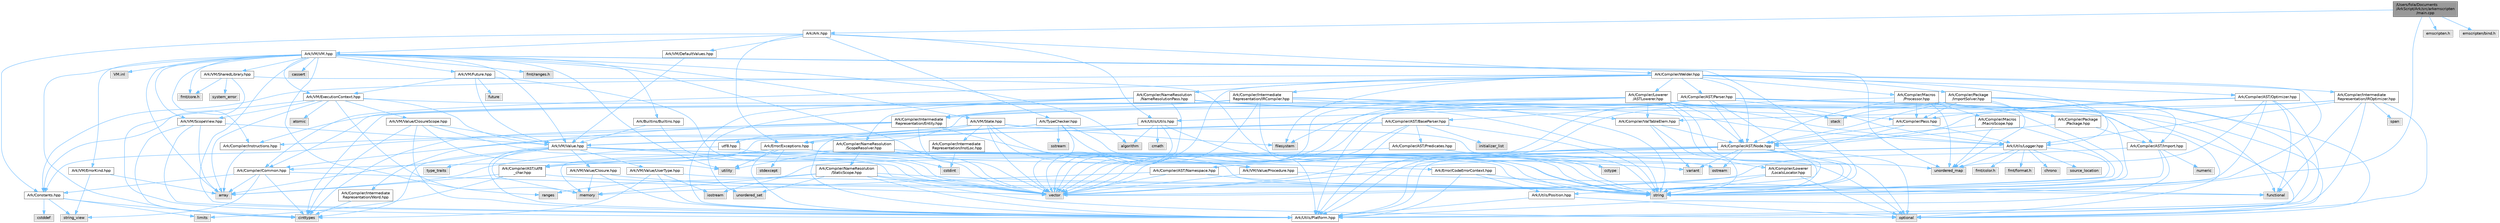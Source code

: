 digraph "/Users/fola/Documents/ArkScript/Ark/src/arkemscripten/main.cpp"
{
 // INTERACTIVE_SVG=YES
 // LATEX_PDF_SIZE
  bgcolor="transparent";
  edge [fontname=Helvetica,fontsize=10,labelfontname=Helvetica,labelfontsize=10];
  node [fontname=Helvetica,fontsize=10,shape=box,height=0.2,width=0.4];
  Node1 [id="Node000001",label="/Users/fola/Documents\l/ArkScript/Ark/src/arkemscripten\l/main.cpp",height=0.2,width=0.4,color="gray40", fillcolor="grey60", style="filled", fontcolor="black",tooltip=" "];
  Node1 -> Node2 [id="edge1_Node000001_Node000002",color="steelblue1",style="solid",tooltip=" "];
  Node2 [id="Node000002",label="Ark/Ark.hpp",height=0.2,width=0.4,color="grey40", fillcolor="white", style="filled",URL="$d3/d7e/Ark_8hpp.html",tooltip="Includes the needed files to start using ArkScript."];
  Node2 -> Node3 [id="edge2_Node000002_Node000003",color="steelblue1",style="solid",tooltip=" "];
  Node3 [id="Node000003",label="Ark/Error/Exceptions.hpp",height=0.2,width=0.4,color="grey40", fillcolor="white", style="filled",URL="$d2/de9/Exceptions_8hpp.html",tooltip="ArkScript homemade exceptions."];
  Node3 -> Node4 [id="edge3_Node000003_Node000004",color="steelblue1",style="solid",tooltip=" "];
  Node4 [id="Node000004",label="string",height=0.2,width=0.4,color="grey60", fillcolor="#E0E0E0", style="filled",tooltip=" "];
  Node3 -> Node5 [id="edge4_Node000003_Node000005",color="steelblue1",style="solid",tooltip=" "];
  Node5 [id="Node000005",label="utility",height=0.2,width=0.4,color="grey60", fillcolor="#E0E0E0", style="filled",tooltip=" "];
  Node3 -> Node6 [id="edge5_Node000003_Node000006",color="steelblue1",style="solid",tooltip=" "];
  Node6 [id="Node000006",label="stdexcept",height=0.2,width=0.4,color="grey60", fillcolor="#E0E0E0", style="filled",tooltip=" "];
  Node3 -> Node7 [id="edge6_Node000003_Node000007",color="steelblue1",style="solid",tooltip=" "];
  Node7 [id="Node000007",label="optional",height=0.2,width=0.4,color="grey60", fillcolor="#E0E0E0", style="filled",tooltip=" "];
  Node3 -> Node8 [id="edge7_Node000003_Node000008",color="steelblue1",style="solid",tooltip=" "];
  Node8 [id="Node000008",label="Ark/Compiler/AST/utf8\l_char.hpp",height=0.2,width=0.4,color="grey40", fillcolor="white", style="filled",URL="$db/d4e/utf8__char_8hpp.html",tooltip=" "];
  Node8 -> Node9 [id="edge8_Node000008_Node000009",color="steelblue1",style="solid",tooltip=" "];
  Node9 [id="Node000009",label="array",height=0.2,width=0.4,color="grey60", fillcolor="#E0E0E0", style="filled",tooltip=" "];
  Node8 -> Node4 [id="edge9_Node000008_Node000004",color="steelblue1",style="solid",tooltip=" "];
  Node8 -> Node10 [id="edge10_Node000008_Node000010",color="steelblue1",style="solid",tooltip=" "];
  Node10 [id="Node000010",label="limits",height=0.2,width=0.4,color="grey60", fillcolor="#E0E0E0", style="filled",tooltip=" "];
  Node3 -> Node11 [id="edge11_Node000003_Node000011",color="steelblue1",style="solid",tooltip=" "];
  Node11 [id="Node000011",label="Ark/Utils/Platform.hpp",height=0.2,width=0.4,color="grey40", fillcolor="white", style="filled",URL="$d5/d40/Platform_8hpp.html",tooltip="ArkScript configuration macros."];
  Node3 -> Node12 [id="edge12_Node000003_Node000012",color="steelblue1",style="solid",tooltip=" "];
  Node12 [id="Node000012",label="Ark/Error/CodeErrorContext.hpp",height=0.2,width=0.4,color="grey40", fillcolor="white", style="filled",URL="$dc/d73/CodeErrorContext_8hpp.html",tooltip="Defines a code error context."];
  Node12 -> Node4 [id="edge13_Node000012_Node000004",color="steelblue1",style="solid",tooltip=" "];
  Node12 -> Node11 [id="edge14_Node000012_Node000011",color="steelblue1",style="solid",tooltip=" "];
  Node12 -> Node13 [id="edge15_Node000012_Node000013",color="steelblue1",style="solid",tooltip=" "];
  Node13 [id="Node000013",label="Ark/Utils/Position.hpp",height=0.2,width=0.4,color="grey40", fillcolor="white", style="filled",URL="$dc/d58/Position_8hpp.html",tooltip="Defines position utilities (for text in a file) for the parser, formatter, diagnostics."];
  Node13 -> Node7 [id="edge16_Node000013_Node000007",color="steelblue1",style="solid",tooltip=" "];
  Node13 -> Node11 [id="edge17_Node000013_Node000011",color="steelblue1",style="solid",tooltip=" "];
  Node2 -> Node14 [id="edge18_Node000002_Node000014",color="steelblue1",style="solid",tooltip=" "];
  Node14 [id="Node000014",label="Ark/Constants.hpp",height=0.2,width=0.4,color="grey40", fillcolor="white", style="filled",URL="$d6/de9/Constants_8hpp.html",tooltip="Constants used by ArkScript."];
  Node14 -> Node15 [id="edge19_Node000014_Node000015",color="steelblue1",style="solid",tooltip=" "];
  Node15 [id="Node000015",label="string_view",height=0.2,width=0.4,color="grey60", fillcolor="#E0E0E0", style="filled",tooltip=" "];
  Node14 -> Node10 [id="edge20_Node000014_Node000010",color="steelblue1",style="solid",tooltip=" "];
  Node14 -> Node16 [id="edge21_Node000014_Node000016",color="steelblue1",style="solid",tooltip=" "];
  Node16 [id="Node000016",label="cinttypes",height=0.2,width=0.4,color="grey60", fillcolor="#E0E0E0", style="filled",tooltip=" "];
  Node14 -> Node17 [id="edge22_Node000014_Node000017",color="steelblue1",style="solid",tooltip=" "];
  Node17 [id="Node000017",label="cstddef",height=0.2,width=0.4,color="grey60", fillcolor="#E0E0E0", style="filled",tooltip=" "];
  Node2 -> Node18 [id="edge23_Node000002_Node000018",color="steelblue1",style="solid",tooltip=" "];
  Node18 [id="Node000018",label="Ark/Utils/Utils.hpp",height=0.2,width=0.4,color="grey40", fillcolor="white", style="filled",URL="$d3/d7a/Ark_2Utils_2Utils_8hpp.html",tooltip="Lots of utilities about string, filesystem and more."];
  Node18 -> Node11 [id="edge24_Node000018_Node000011",color="steelblue1",style="solid",tooltip=" "];
  Node18 -> Node19 [id="edge25_Node000018_Node000019",color="steelblue1",style="solid",tooltip=" "];
  Node19 [id="Node000019",label="algorithm",height=0.2,width=0.4,color="grey60", fillcolor="#E0E0E0", style="filled",tooltip=" "];
  Node18 -> Node4 [id="edge26_Node000018_Node000004",color="steelblue1",style="solid",tooltip=" "];
  Node18 -> Node20 [id="edge27_Node000018_Node000020",color="steelblue1",style="solid",tooltip=" "];
  Node20 [id="Node000020",label="vector",height=0.2,width=0.4,color="grey60", fillcolor="#E0E0E0", style="filled",tooltip=" "];
  Node18 -> Node21 [id="edge28_Node000018_Node000021",color="steelblue1",style="solid",tooltip=" "];
  Node21 [id="Node000021",label="cmath",height=0.2,width=0.4,color="grey60", fillcolor="#E0E0E0", style="filled",tooltip=" "];
  Node2 -> Node22 [id="edge29_Node000002_Node000022",color="steelblue1",style="solid",tooltip=" "];
  Node22 [id="Node000022",label="Ark/VM/VM.hpp",height=0.2,width=0.4,color="grey40", fillcolor="white", style="filled",URL="$d1/d91/VM_8hpp.html",tooltip="The ArkScript virtual machine."];
  Node22 -> Node9 [id="edge30_Node000022_Node000009",color="steelblue1",style="solid",tooltip=" "];
  Node22 -> Node20 [id="edge31_Node000022_Node000020",color="steelblue1",style="solid",tooltip=" "];
  Node22 -> Node4 [id="edge32_Node000022_Node000004",color="steelblue1",style="solid",tooltip=" "];
  Node22 -> Node23 [id="edge33_Node000022_Node000023",color="steelblue1",style="solid",tooltip=" "];
  Node23 [id="Node000023",label="ranges",height=0.2,width=0.4,color="grey60", fillcolor="#E0E0E0", style="filled",tooltip=" "];
  Node22 -> Node24 [id="edge34_Node000022_Node000024",color="steelblue1",style="solid",tooltip=" "];
  Node24 [id="Node000024",label="cassert",height=0.2,width=0.4,color="grey60", fillcolor="#E0E0E0", style="filled",tooltip=" "];
  Node22 -> Node5 [id="edge35_Node000022_Node000005",color="steelblue1",style="solid",tooltip=" "];
  Node22 -> Node16 [id="edge36_Node000022_Node000016",color="steelblue1",style="solid",tooltip=" "];
  Node22 -> Node25 [id="edge37_Node000022_Node000025",color="steelblue1",style="solid",tooltip=" "];
  Node25 [id="Node000025",label="unordered_map",height=0.2,width=0.4,color="grey60", fillcolor="#E0E0E0", style="filled",tooltip=" "];
  Node22 -> Node19 [id="edge38_Node000022_Node000019",color="steelblue1",style="solid",tooltip=" "];
  Node22 -> Node26 [id="edge39_Node000022_Node000026",color="steelblue1",style="solid",tooltip=" "];
  Node26 [id="Node000026",label="fmt/core.h",height=0.2,width=0.4,color="grey60", fillcolor="#E0E0E0", style="filled",tooltip=" "];
  Node22 -> Node27 [id="edge40_Node000022_Node000027",color="steelblue1",style="solid",tooltip=" "];
  Node27 [id="Node000027",label="fmt/ranges.h",height=0.2,width=0.4,color="grey60", fillcolor="#E0E0E0", style="filled",tooltip=" "];
  Node22 -> Node28 [id="edge41_Node000022_Node000028",color="steelblue1",style="solid",tooltip=" "];
  Node28 [id="Node000028",label="Ark/Compiler/Instructions.hpp",height=0.2,width=0.4,color="grey40", fillcolor="white", style="filled",URL="$d8/daa/Instructions_8hpp.html",tooltip="The different instructions used by the compiler and virtual machine."];
  Node28 -> Node9 [id="edge42_Node000028_Node000009",color="steelblue1",style="solid",tooltip=" "];
  Node22 -> Node29 [id="edge43_Node000022_Node000029",color="steelblue1",style="solid",tooltip=" "];
  Node29 [id="Node000029",label="Ark/VM/Value.hpp",height=0.2,width=0.4,color="grey40", fillcolor="white", style="filled",URL="$de/dfd/Value_8hpp.html",tooltip="Default value type handled by the virtual machine."];
  Node29 -> Node20 [id="edge44_Node000029_Node000020",color="steelblue1",style="solid",tooltip=" "];
  Node29 -> Node30 [id="edge45_Node000029_Node000030",color="steelblue1",style="solid",tooltip=" "];
  Node30 [id="Node000030",label="variant",height=0.2,width=0.4,color="grey60", fillcolor="#E0E0E0", style="filled",tooltip=" "];
  Node29 -> Node4 [id="edge46_Node000029_Node000004",color="steelblue1",style="solid",tooltip=" "];
  Node29 -> Node16 [id="edge47_Node000029_Node000016",color="steelblue1",style="solid",tooltip=" "];
  Node29 -> Node9 [id="edge48_Node000029_Node000009",color="steelblue1",style="solid",tooltip=" "];
  Node29 -> Node31 [id="edge49_Node000029_Node000031",color="steelblue1",style="solid",tooltip=" "];
  Node31 [id="Node000031",label="memory",height=0.2,width=0.4,color="grey60", fillcolor="#E0E0E0", style="filled",tooltip=" "];
  Node29 -> Node32 [id="edge50_Node000029_Node000032",color="steelblue1",style="solid",tooltip=" "];
  Node32 [id="Node000032",label="type_traits",height=0.2,width=0.4,color="grey60", fillcolor="#E0E0E0", style="filled",tooltip=" "];
  Node29 -> Node33 [id="edge51_Node000029_Node000033",color="steelblue1",style="solid",tooltip=" "];
  Node33 [id="Node000033",label="Ark/VM/Value/Closure.hpp",height=0.2,width=0.4,color="grey40", fillcolor="white", style="filled",URL="$dc/dd5/Closure_8hpp.html",tooltip="Subtype of the value type, handling closures."];
  Node33 -> Node31 [id="edge52_Node000033_Node000031",color="steelblue1",style="solid",tooltip=" "];
  Node33 -> Node4 [id="edge53_Node000033_Node000004",color="steelblue1",style="solid",tooltip=" "];
  Node33 -> Node11 [id="edge54_Node000033_Node000011",color="steelblue1",style="solid",tooltip=" "];
  Node29 -> Node34 [id="edge55_Node000029_Node000034",color="steelblue1",style="solid",tooltip=" "];
  Node34 [id="Node000034",label="Ark/VM/Value/UserType.hpp",height=0.2,width=0.4,color="grey40", fillcolor="white", style="filled",URL="$dc/d3d/UserType_8hpp.html",tooltip="Subtype of the value, capable of handling any C++ type."];
  Node34 -> Node35 [id="edge56_Node000034_Node000035",color="steelblue1",style="solid",tooltip=" "];
  Node35 [id="Node000035",label="iostream",height=0.2,width=0.4,color="grey60", fillcolor="#E0E0E0", style="filled",tooltip=" "];
  Node34 -> Node16 [id="edge57_Node000034_Node000016",color="steelblue1",style="solid",tooltip=" "];
  Node34 -> Node36 [id="edge58_Node000034_Node000036",color="steelblue1",style="solid",tooltip=" "];
  Node36 [id="Node000036",label="functional",height=0.2,width=0.4,color="grey60", fillcolor="#E0E0E0", style="filled",tooltip=" "];
  Node34 -> Node11 [id="edge59_Node000034_Node000011",color="steelblue1",style="solid",tooltip=" "];
  Node29 -> Node37 [id="edge60_Node000029_Node000037",color="steelblue1",style="solid",tooltip=" "];
  Node37 [id="Node000037",label="Ark/VM/Value/Procedure.hpp",height=0.2,width=0.4,color="grey40", fillcolor="white", style="filled",URL="$da/dcf/Procedure_8hpp.html",tooltip="Wrapper object for user-defined functions."];
  Node37 -> Node36 [id="edge61_Node000037_Node000036",color="steelblue1",style="solid",tooltip=" "];
  Node37 -> Node20 [id="edge62_Node000037_Node000020",color="steelblue1",style="solid",tooltip=" "];
  Node29 -> Node11 [id="edge63_Node000029_Node000011",color="steelblue1",style="solid",tooltip=" "];
  Node22 -> Node38 [id="edge64_Node000022_Node000038",color="steelblue1",style="solid",tooltip=" "];
  Node38 [id="Node000038",label="Ark/VM/State.hpp",height=0.2,width=0.4,color="grey40", fillcolor="white", style="filled",URL="$d0/db5/State_8hpp.html",tooltip="State used by the virtual machine: it loads the bytecode, can compile it if needed,..."];
  Node38 -> Node4 [id="edge65_Node000038_Node000004",color="steelblue1",style="solid",tooltip=" "];
  Node38 -> Node20 [id="edge66_Node000038_Node000020",color="steelblue1",style="solid",tooltip=" "];
  Node38 -> Node25 [id="edge67_Node000038_Node000025",color="steelblue1",style="solid",tooltip=" "];
  Node38 -> Node39 [id="edge68_Node000038_Node000039",color="steelblue1",style="solid",tooltip=" "];
  Node39 [id="Node000039",label="filesystem",height=0.2,width=0.4,color="grey60", fillcolor="#E0E0E0", style="filled",tooltip=" "];
  Node38 -> Node14 [id="edge69_Node000038_Node000014",color="steelblue1",style="solid",tooltip=" "];
  Node38 -> Node29 [id="edge70_Node000038_Node000029",color="steelblue1",style="solid",tooltip=" "];
  Node38 -> Node37 [id="edge71_Node000038_Node000037",color="steelblue1",style="solid",tooltip=" "];
  Node38 -> Node40 [id="edge72_Node000038_Node000040",color="steelblue1",style="solid",tooltip=" "];
  Node40 [id="Node000040",label="Ark/Compiler/Common.hpp",height=0.2,width=0.4,color="grey40", fillcolor="white", style="filled",URL="$d8/ddd/Common_8hpp.html",tooltip="Common code for the compiler."];
  Node40 -> Node9 [id="edge73_Node000040_Node000009",color="steelblue1",style="solid",tooltip=" "];
  Node40 -> Node15 [id="edge74_Node000040_Node000015",color="steelblue1",style="solid",tooltip=" "];
  Node40 -> Node20 [id="edge75_Node000040_Node000020",color="steelblue1",style="solid",tooltip=" "];
  Node40 -> Node16 [id="edge76_Node000040_Node000016",color="steelblue1",style="solid",tooltip=" "];
  Node40 -> Node14 [id="edge77_Node000040_Node000014",color="steelblue1",style="solid",tooltip=" "];
  Node38 -> Node3 [id="edge78_Node000038_Node000003",color="steelblue1",style="solid",tooltip=" "];
  Node38 -> Node41 [id="edge79_Node000038_Node000041",color="steelblue1",style="solid",tooltip=" "];
  Node41 [id="Node000041",label="Ark/Compiler/Intermediate\lRepresentation/InstLoc.hpp",height=0.2,width=0.4,color="grey40", fillcolor="white", style="filled",URL="$d5/d3a/InstLoc_8hpp.html",tooltip=" "];
  Node41 -> Node42 [id="edge80_Node000041_Node000042",color="steelblue1",style="solid",tooltip=" "];
  Node42 [id="Node000042",label="cstdint",height=0.2,width=0.4,color="grey60", fillcolor="#E0E0E0", style="filled",tooltip=" "];
  Node22 -> Node43 [id="edge81_Node000022_Node000043",color="steelblue1",style="solid",tooltip=" "];
  Node43 [id="Node000043",label="Ark/VM/ScopeView.hpp",height=0.2,width=0.4,color="grey40", fillcolor="white", style="filled",URL="$d8/d45/ScopeView_8hpp.html",tooltip=" "];
  Node43 -> Node9 [id="edge82_Node000043_Node000009",color="steelblue1",style="solid",tooltip=" "];
  Node43 -> Node16 [id="edge83_Node000043_Node000016",color="steelblue1",style="solid",tooltip=" "];
  Node43 -> Node11 [id="edge84_Node000043_Node000011",color="steelblue1",style="solid",tooltip=" "];
  Node43 -> Node29 [id="edge85_Node000043_Node000029",color="steelblue1",style="solid",tooltip=" "];
  Node22 -> Node44 [id="edge86_Node000022_Node000044",color="steelblue1",style="solid",tooltip=" "];
  Node44 [id="Node000044",label="Ark/VM/ErrorKind.hpp",height=0.2,width=0.4,color="grey40", fillcolor="white", style="filled",URL="$de/df9/ErrorKind_8hpp.html",tooltip=" "];
  Node44 -> Node9 [id="edge87_Node000044_Node000009",color="steelblue1",style="solid",tooltip=" "];
  Node44 -> Node15 [id="edge88_Node000044_Node000015",color="steelblue1",style="solid",tooltip=" "];
  Node22 -> Node45 [id="edge89_Node000022_Node000045",color="steelblue1",style="solid",tooltip=" "];
  Node45 [id="Node000045",label="Ark/VM/ExecutionContext.hpp",height=0.2,width=0.4,color="grey40", fillcolor="white", style="filled",URL="$db/df6/ExecutionContext_8hpp.html",tooltip="Keeping track of the internal data needed by the VM."];
  Node45 -> Node9 [id="edge90_Node000045_Node000009",color="steelblue1",style="solid",tooltip=" "];
  Node45 -> Node31 [id="edge91_Node000045_Node000031",color="steelblue1",style="solid",tooltip=" "];
  Node45 -> Node7 [id="edge92_Node000045_Node000007",color="steelblue1",style="solid",tooltip=" "];
  Node45 -> Node46 [id="edge93_Node000045_Node000046",color="steelblue1",style="solid",tooltip=" "];
  Node46 [id="Node000046",label="atomic",height=0.2,width=0.4,color="grey60", fillcolor="#E0E0E0", style="filled",tooltip=" "];
  Node45 -> Node14 [id="edge94_Node000045_Node000014",color="steelblue1",style="solid",tooltip=" "];
  Node45 -> Node29 [id="edge95_Node000045_Node000029",color="steelblue1",style="solid",tooltip=" "];
  Node45 -> Node43 [id="edge96_Node000045_Node000043",color="steelblue1",style="solid",tooltip=" "];
  Node45 -> Node47 [id="edge97_Node000045_Node000047",color="steelblue1",style="solid",tooltip=" "];
  Node47 [id="Node000047",label="Ark/VM/Value/ClosureScope.hpp",height=0.2,width=0.4,color="grey40", fillcolor="white", style="filled",URL="$d1/d71/ClosureScope_8hpp.html",tooltip="Subtype of the value type, handling closures."];
  Node47 -> Node20 [id="edge98_Node000047_Node000020",color="steelblue1",style="solid",tooltip=" "];
  Node47 -> Node5 [id="edge99_Node000047_Node000005",color="steelblue1",style="solid",tooltip=" "];
  Node47 -> Node16 [id="edge100_Node000047_Node000016",color="steelblue1",style="solid",tooltip=" "];
  Node47 -> Node11 [id="edge101_Node000047_Node000011",color="steelblue1",style="solid",tooltip=" "];
  Node47 -> Node29 [id="edge102_Node000047_Node000029",color="steelblue1",style="solid",tooltip=" "];
  Node22 -> Node48 [id="edge103_Node000022_Node000048",color="steelblue1",style="solid",tooltip=" "];
  Node48 [id="Node000048",label="Ark/Builtins/Builtins.hpp",height=0.2,width=0.4,color="grey40", fillcolor="white", style="filled",URL="$da/d84/Builtins_8hpp.html",tooltip="Host the declaration of all the ArkScript builtins."];
  Node48 -> Node20 [id="edge104_Node000048_Node000020",color="steelblue1",style="solid",tooltip=" "];
  Node48 -> Node29 [id="edge105_Node000048_Node000029",color="steelblue1",style="solid",tooltip=" "];
  Node22 -> Node11 [id="edge106_Node000022_Node000011",color="steelblue1",style="solid",tooltip=" "];
  Node22 -> Node49 [id="edge107_Node000022_Node000049",color="steelblue1",style="solid",tooltip=" "];
  Node49 [id="Node000049",label="Ark/VM/SharedLibrary.hpp",height=0.2,width=0.4,color="grey40", fillcolor="white", style="filled",URL="$d4/da5/SharedLibrary_8hpp.html",tooltip="Loads .dll/.so/.dynlib files."];
  Node49 -> Node11 [id="edge108_Node000049_Node000011",color="steelblue1",style="solid",tooltip=" "];
  Node49 -> Node4 [id="edge109_Node000049_Node000004",color="steelblue1",style="solid",tooltip=" "];
  Node49 -> Node50 [id="edge110_Node000049_Node000050",color="steelblue1",style="solid",tooltip=" "];
  Node50 [id="Node000050",label="system_error",height=0.2,width=0.4,color="grey60", fillcolor="#E0E0E0", style="filled",tooltip=" "];
  Node49 -> Node26 [id="edge111_Node000049_Node000026",color="steelblue1",style="solid",tooltip=" "];
  Node22 -> Node51 [id="edge112_Node000022_Node000051",color="steelblue1",style="solid",tooltip=" "];
  Node51 [id="Node000051",label="Ark/VM/Future.hpp",height=0.2,width=0.4,color="grey40", fillcolor="white", style="filled",URL="$d0/dda/Future_8hpp.html",tooltip="Internal object to resolve asynchronously a function call in ArkScript."];
  Node51 -> Node52 [id="edge113_Node000051_Node000052",color="steelblue1",style="solid",tooltip=" "];
  Node52 [id="Node000052",label="future",height=0.2,width=0.4,color="grey60", fillcolor="#E0E0E0", style="filled",tooltip=" "];
  Node51 -> Node20 [id="edge114_Node000051_Node000020",color="steelblue1",style="solid",tooltip=" "];
  Node51 -> Node29 [id="edge115_Node000051_Node000029",color="steelblue1",style="solid",tooltip=" "];
  Node51 -> Node45 [id="edge116_Node000051_Node000045",color="steelblue1",style="solid",tooltip=" "];
  Node22 -> Node53 [id="edge117_Node000022_Node000053",color="steelblue1",style="solid",tooltip=" "];
  Node53 [id="Node000053",label="VM.inl",height=0.2,width=0.4,color="grey60", fillcolor="#E0E0E0", style="filled",tooltip=" "];
  Node2 -> Node54 [id="edge118_Node000002_Node000054",color="steelblue1",style="solid",tooltip=" "];
  Node54 [id="Node000054",label="Ark/VM/DefaultValues.hpp",height=0.2,width=0.4,color="grey40", fillcolor="white", style="filled",URL="$d4/d3e/DefaultValues_8hpp.html",tooltip=" "];
  Node54 -> Node29 [id="edge119_Node000054_Node000029",color="steelblue1",style="solid",tooltip=" "];
  Node2 -> Node55 [id="edge120_Node000002_Node000055",color="steelblue1",style="solid",tooltip=" "];
  Node55 [id="Node000055",label="Ark/Compiler/Welder.hpp",height=0.2,width=0.4,color="grey40", fillcolor="white", style="filled",URL="$de/d8e/Welder_8hpp.html",tooltip="In charge of welding everything needed to compile code."];
  Node55 -> Node4 [id="edge121_Node000055_Node000004",color="steelblue1",style="solid",tooltip=" "];
  Node55 -> Node20 [id="edge122_Node000055_Node000020",color="steelblue1",style="solid",tooltip=" "];
  Node55 -> Node39 [id="edge123_Node000055_Node000039",color="steelblue1",style="solid",tooltip=" "];
  Node55 -> Node40 [id="edge124_Node000055_Node000040",color="steelblue1",style="solid",tooltip=" "];
  Node55 -> Node56 [id="edge125_Node000055_Node000056",color="steelblue1",style="solid",tooltip=" "];
  Node56 [id="Node000056",label="Ark/Compiler/AST/Node.hpp",height=0.2,width=0.4,color="grey40", fillcolor="white", style="filled",URL="$d7/dc6/Node_8hpp.html",tooltip="AST node used by the parser, optimizer and compiler."];
  Node56 -> Node30 [id="edge126_Node000056_Node000030",color="steelblue1",style="solid",tooltip=" "];
  Node56 -> Node57 [id="edge127_Node000056_Node000057",color="steelblue1",style="solid",tooltip=" "];
  Node57 [id="Node000057",label="ostream",height=0.2,width=0.4,color="grey60", fillcolor="#E0E0E0", style="filled",tooltip=" "];
  Node56 -> Node4 [id="edge128_Node000056_Node000004",color="steelblue1",style="solid",tooltip=" "];
  Node56 -> Node20 [id="edge129_Node000056_Node000020",color="steelblue1",style="solid",tooltip=" "];
  Node56 -> Node7 [id="edge130_Node000056_Node000007",color="steelblue1",style="solid",tooltip=" "];
  Node56 -> Node58 [id="edge131_Node000056_Node000058",color="steelblue1",style="solid",tooltip=" "];
  Node58 [id="Node000058",label="Ark/Compiler/AST/Namespace.hpp",height=0.2,width=0.4,color="grey40", fillcolor="white", style="filled",URL="$da/d33/Namespace_8hpp.html",tooltip=" "];
  Node58 -> Node4 [id="edge132_Node000058_Node000004",color="steelblue1",style="solid",tooltip=" "];
  Node58 -> Node20 [id="edge133_Node000058_Node000020",color="steelblue1",style="solid",tooltip=" "];
  Node58 -> Node31 [id="edge134_Node000058_Node000031",color="steelblue1",style="solid",tooltip=" "];
  Node56 -> Node40 [id="edge135_Node000056_Node000040",color="steelblue1",style="solid",tooltip=" "];
  Node56 -> Node11 [id="edge136_Node000056_Node000011",color="steelblue1",style="solid",tooltip=" "];
  Node56 -> Node13 [id="edge137_Node000056_Node000013",color="steelblue1",style="solid",tooltip=" "];
  Node55 -> Node59 [id="edge138_Node000055_Node000059",color="steelblue1",style="solid",tooltip=" "];
  Node59 [id="Node000059",label="Ark/Compiler/AST/Parser.hpp",height=0.2,width=0.4,color="grey40", fillcolor="white", style="filled",URL="$d7/ddd/Parser_8hpp.html",tooltip="Parse ArkScript code, but do not handle any import declarations."];
  Node59 -> Node60 [id="edge139_Node000059_Node000060",color="steelblue1",style="solid",tooltip=" "];
  Node60 [id="Node000060",label="Ark/Compiler/AST/BaseParser.hpp",height=0.2,width=0.4,color="grey40", fillcolor="white", style="filled",URL="$d3/d70/BaseParser_8hpp.html",tooltip=" "];
  Node60 -> Node4 [id="edge140_Node000060_Node000004",color="steelblue1",style="solid",tooltip=" "];
  Node60 -> Node20 [id="edge141_Node000060_Node000020",color="steelblue1",style="solid",tooltip=" "];
  Node60 -> Node61 [id="edge142_Node000060_Node000061",color="steelblue1",style="solid",tooltip=" "];
  Node61 [id="Node000061",label="initializer_list",height=0.2,width=0.4,color="grey60", fillcolor="#E0E0E0", style="filled",tooltip=" "];
  Node60 -> Node11 [id="edge143_Node000060_Node000011",color="steelblue1",style="solid",tooltip=" "];
  Node60 -> Node3 [id="edge144_Node000060_Node000003",color="steelblue1",style="solid",tooltip=" "];
  Node60 -> Node62 [id="edge145_Node000060_Node000062",color="steelblue1",style="solid",tooltip=" "];
  Node62 [id="Node000062",label="Ark/Compiler/AST/Predicates.hpp",height=0.2,width=0.4,color="grey40", fillcolor="white", style="filled",URL="$dc/d59/Predicates_8hpp.html",tooltip=" "];
  Node62 -> Node4 [id="edge146_Node000062_Node000004",color="steelblue1",style="solid",tooltip=" "];
  Node62 -> Node63 [id="edge147_Node000062_Node000063",color="steelblue1",style="solid",tooltip=" "];
  Node63 [id="Node000063",label="cctype",height=0.2,width=0.4,color="grey60", fillcolor="#E0E0E0", style="filled",tooltip=" "];
  Node62 -> Node8 [id="edge148_Node000062_Node000008",color="steelblue1",style="solid",tooltip=" "];
  Node60 -> Node8 [id="edge149_Node000060_Node000008",color="steelblue1",style="solid",tooltip=" "];
  Node59 -> Node56 [id="edge150_Node000059_Node000056",color="steelblue1",style="solid",tooltip=" "];
  Node59 -> Node64 [id="edge151_Node000059_Node000064",color="steelblue1",style="solid",tooltip=" "];
  Node64 [id="Node000064",label="Ark/Compiler/AST/Import.hpp",height=0.2,width=0.4,color="grey40", fillcolor="white", style="filled",URL="$d4/d32/Import_8hpp.html",tooltip=" "];
  Node64 -> Node20 [id="edge152_Node000064_Node000020",color="steelblue1",style="solid",tooltip=" "];
  Node64 -> Node4 [id="edge153_Node000064_Node000004",color="steelblue1",style="solid",tooltip=" "];
  Node64 -> Node65 [id="edge154_Node000064_Node000065",color="steelblue1",style="solid",tooltip=" "];
  Node65 [id="Node000065",label="numeric",height=0.2,width=0.4,color="grey60", fillcolor="#E0E0E0", style="filled",tooltip=" "];
  Node64 -> Node11 [id="edge155_Node000064_Node000011",color="steelblue1",style="solid",tooltip=" "];
  Node59 -> Node66 [id="edge156_Node000059_Node000066",color="steelblue1",style="solid",tooltip=" "];
  Node66 [id="Node000066",label="Ark/Utils/Logger.hpp",height=0.2,width=0.4,color="grey40", fillcolor="white", style="filled",URL="$d9/d11/Logger_8hpp.html",tooltip="Internal logger."];
  Node66 -> Node35 [id="edge157_Node000066_Node000035",color="steelblue1",style="solid",tooltip=" "];
  Node66 -> Node67 [id="edge158_Node000066_Node000067",color="steelblue1",style="solid",tooltip=" "];
  Node67 [id="Node000067",label="fmt/format.h",height=0.2,width=0.4,color="grey60", fillcolor="#E0E0E0", style="filled",tooltip=" "];
  Node66 -> Node4 [id="edge159_Node000066_Node000004",color="steelblue1",style="solid",tooltip=" "];
  Node66 -> Node68 [id="edge160_Node000066_Node000068",color="steelblue1",style="solid",tooltip=" "];
  Node68 [id="Node000068",label="chrono",height=0.2,width=0.4,color="grey60", fillcolor="#E0E0E0", style="filled",tooltip=" "];
  Node66 -> Node69 [id="edge161_Node000066_Node000069",color="steelblue1",style="solid",tooltip=" "];
  Node69 [id="Node000069",label="source_location",height=0.2,width=0.4,color="grey60", fillcolor="#E0E0E0", style="filled",tooltip=" "];
  Node66 -> Node20 [id="edge162_Node000066_Node000020",color="steelblue1",style="solid",tooltip=" "];
  Node66 -> Node25 [id="edge163_Node000066_Node000025",color="steelblue1",style="solid",tooltip=" "];
  Node66 -> Node70 [id="edge164_Node000066_Node000070",color="steelblue1",style="solid",tooltip=" "];
  Node70 [id="Node000070",label="fmt/color.h",height=0.2,width=0.4,color="grey60", fillcolor="#E0E0E0", style="filled",tooltip=" "];
  Node59 -> Node18 [id="edge165_Node000059_Node000018",color="steelblue1",style="solid",tooltip=" "];
  Node59 -> Node11 [id="edge166_Node000059_Node000011",color="steelblue1",style="solid",tooltip=" "];
  Node59 -> Node4 [id="edge167_Node000059_Node000004",color="steelblue1",style="solid",tooltip=" "];
  Node59 -> Node20 [id="edge168_Node000059_Node000020",color="steelblue1",style="solid",tooltip=" "];
  Node59 -> Node7 [id="edge169_Node000059_Node000007",color="steelblue1",style="solid",tooltip=" "];
  Node59 -> Node36 [id="edge170_Node000059_Node000036",color="steelblue1",style="solid",tooltip=" "];
  Node59 -> Node71 [id="edge171_Node000059_Node000071",color="steelblue1",style="solid",tooltip=" "];
  Node71 [id="Node000071",label="utf8.hpp",height=0.2,width=0.4,color="grey40", fillcolor="white", style="filled",URL="$d1/d85/utf8_8hpp.html",tooltip=" "];
  Node71 -> Node9 [id="edge172_Node000071_Node000009",color="steelblue1",style="solid",tooltip=" "];
  Node71 -> Node42 [id="edge173_Node000071_Node000042",color="steelblue1",style="solid",tooltip=" "];
  Node55 -> Node72 [id="edge174_Node000055_Node000072",color="steelblue1",style="solid",tooltip=" "];
  Node72 [id="Node000072",label="Ark/Compiler/Lowerer\l/ASTLowerer.hpp",height=0.2,width=0.4,color="grey40", fillcolor="white", style="filled",URL="$db/d08/ASTLowerer_8hpp.html",tooltip=" "];
  Node72 -> Node73 [id="edge175_Node000072_Node000073",color="steelblue1",style="solid",tooltip=" "];
  Node73 [id="Node000073",label="stack",height=0.2,width=0.4,color="grey60", fillcolor="#E0E0E0", style="filled",tooltip=" "];
  Node72 -> Node20 [id="edge176_Node000072_Node000020",color="steelblue1",style="solid",tooltip=" "];
  Node72 -> Node4 [id="edge177_Node000072_Node000004",color="steelblue1",style="solid",tooltip=" "];
  Node72 -> Node16 [id="edge178_Node000072_Node000016",color="steelblue1",style="solid",tooltip=" "];
  Node72 -> Node7 [id="edge179_Node000072_Node000007",color="steelblue1",style="solid",tooltip=" "];
  Node72 -> Node11 [id="edge180_Node000072_Node000011",color="steelblue1",style="solid",tooltip=" "];
  Node72 -> Node66 [id="edge181_Node000072_Node000066",color="steelblue1",style="solid",tooltip=" "];
  Node72 -> Node28 [id="edge182_Node000072_Node000028",color="steelblue1",style="solid",tooltip=" "];
  Node72 -> Node74 [id="edge183_Node000072_Node000074",color="steelblue1",style="solid",tooltip=" "];
  Node74 [id="Node000074",label="Ark/Compiler/Intermediate\lRepresentation/Entity.hpp",height=0.2,width=0.4,color="grey40", fillcolor="white", style="filled",URL="$de/da6/Entity_8hpp.html",tooltip="An entity in the IR is a bundle of information."];
  Node74 -> Node16 [id="edge184_Node000074_Node000016",color="steelblue1",style="solid",tooltip=" "];
  Node74 -> Node20 [id="edge185_Node000074_Node000020",color="steelblue1",style="solid",tooltip=" "];
  Node74 -> Node4 [id="edge186_Node000074_Node000004",color="steelblue1",style="solid",tooltip=" "];
  Node74 -> Node75 [id="edge187_Node000074_Node000075",color="steelblue1",style="solid",tooltip=" "];
  Node75 [id="Node000075",label="Ark/Compiler/Intermediate\lRepresentation/Word.hpp",height=0.2,width=0.4,color="grey40", fillcolor="white", style="filled",URL="$db/d53/Word_8hpp.html",tooltip="Describe an instruction and its immediate argument."];
  Node75 -> Node16 [id="edge188_Node000075_Node000016",color="steelblue1",style="solid",tooltip=" "];
  Node74 -> Node28 [id="edge189_Node000074_Node000028",color="steelblue1",style="solid",tooltip=" "];
  Node72 -> Node56 [id="edge190_Node000072_Node000056",color="steelblue1",style="solid",tooltip=" "];
  Node72 -> Node76 [id="edge191_Node000072_Node000076",color="steelblue1",style="solid",tooltip=" "];
  Node76 [id="Node000076",label="Ark/Compiler/ValTableElem.hpp",height=0.2,width=0.4,color="grey40", fillcolor="white", style="filled",URL="$dd/de7/ValTableElem_8hpp.html",tooltip="The basic value type handled by the compiler."];
  Node76 -> Node30 [id="edge192_Node000076_Node000030",color="steelblue1",style="solid",tooltip=" "];
  Node76 -> Node4 [id="edge193_Node000076_Node000004",color="steelblue1",style="solid",tooltip=" "];
  Node76 -> Node56 [id="edge194_Node000076_Node000056",color="steelblue1",style="solid",tooltip=" "];
  Node72 -> Node77 [id="edge195_Node000072_Node000077",color="steelblue1",style="solid",tooltip=" "];
  Node77 [id="Node000077",label="Ark/Compiler/Lowerer\l/LocalsLocator.hpp",height=0.2,width=0.4,color="grey40", fillcolor="white", style="filled",URL="$df/dd6/LocalsLocator_8hpp.html",tooltip="Track locals at compile."];
  Node77 -> Node20 [id="edge196_Node000077_Node000020",color="steelblue1",style="solid",tooltip=" "];
  Node77 -> Node4 [id="edge197_Node000077_Node000004",color="steelblue1",style="solid",tooltip=" "];
  Node77 -> Node7 [id="edge198_Node000077_Node000007",color="steelblue1",style="solid",tooltip=" "];
  Node55 -> Node78 [id="edge199_Node000055_Node000078",color="steelblue1",style="solid",tooltip=" "];
  Node78 [id="Node000078",label="Ark/Compiler/Intermediate\lRepresentation/IROptimizer.hpp",height=0.2,width=0.4,color="grey40", fillcolor="white", style="filled",URL="$d0/de2/IROptimizer_8hpp.html",tooltip="Optimize IR based on IR entity grouped by 2 (or more)"];
  Node78 -> Node11 [id="edge200_Node000078_Node000011",color="steelblue1",style="solid",tooltip=" "];
  Node78 -> Node66 [id="edge201_Node000078_Node000066",color="steelblue1",style="solid",tooltip=" "];
  Node78 -> Node76 [id="edge202_Node000078_Node000076",color="steelblue1",style="solid",tooltip=" "];
  Node78 -> Node74 [id="edge203_Node000078_Node000074",color="steelblue1",style="solid",tooltip=" "];
  Node78 -> Node79 [id="edge204_Node000078_Node000079",color="steelblue1",style="solid",tooltip=" "];
  Node79 [id="Node000079",label="span",height=0.2,width=0.4,color="grey60", fillcolor="#E0E0E0", style="filled",tooltip=" "];
  Node78 -> Node7 [id="edge205_Node000078_Node000007",color="steelblue1",style="solid",tooltip=" "];
  Node78 -> Node36 [id="edge206_Node000078_Node000036",color="steelblue1",style="solid",tooltip=" "];
  Node55 -> Node80 [id="edge207_Node000055_Node000080",color="steelblue1",style="solid",tooltip=" "];
  Node80 [id="Node000080",label="Ark/Compiler/Intermediate\lRepresentation/IRCompiler.hpp",height=0.2,width=0.4,color="grey40", fillcolor="white", style="filled",URL="$df/d86/IRCompiler_8hpp.html",tooltip="Compile the intermediate representation to bytecode."];
  Node80 -> Node20 [id="edge208_Node000080_Node000020",color="steelblue1",style="solid",tooltip=" "];
  Node80 -> Node4 [id="edge209_Node000080_Node000004",color="steelblue1",style="solid",tooltip=" "];
  Node80 -> Node11 [id="edge210_Node000080_Node000011",color="steelblue1",style="solid",tooltip=" "];
  Node80 -> Node66 [id="edge211_Node000080_Node000066",color="steelblue1",style="solid",tooltip=" "];
  Node80 -> Node40 [id="edge212_Node000080_Node000040",color="steelblue1",style="solid",tooltip=" "];
  Node80 -> Node76 [id="edge213_Node000080_Node000076",color="steelblue1",style="solid",tooltip=" "];
  Node80 -> Node74 [id="edge214_Node000080_Node000074",color="steelblue1",style="solid",tooltip=" "];
  Node55 -> Node14 [id="edge215_Node000055_Node000014",color="steelblue1",style="solid",tooltip=" "];
  Node55 -> Node66 [id="edge216_Node000055_Node000066",color="steelblue1",style="solid",tooltip=" "];
  Node55 -> Node81 [id="edge217_Node000055_Node000081",color="steelblue1",style="solid",tooltip=" "];
  Node81 [id="Node000081",label="Ark/Compiler/Package\l/ImportSolver.hpp",height=0.2,width=0.4,color="grey40", fillcolor="white", style="filled",URL="$d1/db0/ImportSolver_8hpp.html",tooltip="Handle imports, resolve them with modules and everything."];
  Node81 -> Node73 [id="edge218_Node000081_Node000073",color="steelblue1",style="solid",tooltip=" "];
  Node81 -> Node20 [id="edge219_Node000081_Node000020",color="steelblue1",style="solid",tooltip=" "];
  Node81 -> Node4 [id="edge220_Node000081_Node000004",color="steelblue1",style="solid",tooltip=" "];
  Node81 -> Node39 [id="edge221_Node000081_Node000039",color="steelblue1",style="solid",tooltip=" "];
  Node81 -> Node25 [id="edge222_Node000081_Node000025",color="steelblue1",style="solid",tooltip=" "];
  Node81 -> Node11 [id="edge223_Node000081_Node000011",color="steelblue1",style="solid",tooltip=" "];
  Node81 -> Node82 [id="edge224_Node000081_Node000082",color="steelblue1",style="solid",tooltip=" "];
  Node82 [id="Node000082",label="Ark/Compiler/Pass.hpp",height=0.2,width=0.4,color="grey40", fillcolor="white", style="filled",URL="$df/d5f/Pass_8hpp.html",tooltip="Interface for a compiler pass (take in an AST, output an AST)"];
  Node82 -> Node11 [id="edge225_Node000082_Node000011",color="steelblue1",style="solid",tooltip=" "];
  Node82 -> Node56 [id="edge226_Node000082_Node000056",color="steelblue1",style="solid",tooltip=" "];
  Node82 -> Node66 [id="edge227_Node000082_Node000066",color="steelblue1",style="solid",tooltip=" "];
  Node81 -> Node56 [id="edge228_Node000081_Node000056",color="steelblue1",style="solid",tooltip=" "];
  Node81 -> Node64 [id="edge229_Node000081_Node000064",color="steelblue1",style="solid",tooltip=" "];
  Node81 -> Node83 [id="edge230_Node000081_Node000083",color="steelblue1",style="solid",tooltip=" "];
  Node83 [id="Node000083",label="Ark/Compiler/Package\l/Package.hpp",height=0.2,width=0.4,color="grey40", fillcolor="white", style="filled",URL="$d8/d80/Package_8hpp.html",tooltip=" "];
  Node83 -> Node56 [id="edge231_Node000083_Node000056",color="steelblue1",style="solid",tooltip=" "];
  Node83 -> Node64 [id="edge232_Node000083_Node000064",color="steelblue1",style="solid",tooltip=" "];
  Node55 -> Node84 [id="edge233_Node000055_Node000084",color="steelblue1",style="solid",tooltip=" "];
  Node84 [id="Node000084",label="Ark/Compiler/Macros\l/Processor.hpp",height=0.2,width=0.4,color="grey40", fillcolor="white", style="filled",URL="$de/db1/Processor_8hpp.html",tooltip="Handles the macros and their expansion in ArkScript source code."];
  Node84 -> Node11 [id="edge234_Node000084_Node000011",color="steelblue1",style="solid",tooltip=" "];
  Node84 -> Node56 [id="edge235_Node000084_Node000056",color="steelblue1",style="solid",tooltip=" "];
  Node84 -> Node85 [id="edge236_Node000084_Node000085",color="steelblue1",style="solid",tooltip=" "];
  Node85 [id="Node000085",label="Ark/Compiler/Macros\l/MacroScope.hpp",height=0.2,width=0.4,color="grey40", fillcolor="white", style="filled",URL="$d7/dfb/MacroScope_8hpp.html",tooltip="Defines tools to handle macro definitions."];
  Node85 -> Node56 [id="edge237_Node000085_Node000056",color="steelblue1",style="solid",tooltip=" "];
  Node85 -> Node25 [id="edge238_Node000085_Node000025",color="steelblue1",style="solid",tooltip=" "];
  Node85 -> Node4 [id="edge239_Node000085_Node000004",color="steelblue1",style="solid",tooltip=" "];
  Node84 -> Node82 [id="edge240_Node000084_Node000082",color="steelblue1",style="solid",tooltip=" "];
  Node84 -> Node25 [id="edge241_Node000084_Node000025",color="steelblue1",style="solid",tooltip=" "];
  Node84 -> Node7 [id="edge242_Node000084_Node000007",color="steelblue1",style="solid",tooltip=" "];
  Node84 -> Node4 [id="edge243_Node000084_Node000004",color="steelblue1",style="solid",tooltip=" "];
  Node55 -> Node86 [id="edge244_Node000055_Node000086",color="steelblue1",style="solid",tooltip=" "];
  Node86 [id="Node000086",label="Ark/Compiler/AST/Optimizer.hpp",height=0.2,width=0.4,color="grey40", fillcolor="white", style="filled",URL="$db/d93/Optimizer_8hpp.html",tooltip="Optimizes a given ArkScript AST."];
  Node86 -> Node36 [id="edge245_Node000086_Node000036",color="steelblue1",style="solid",tooltip=" "];
  Node86 -> Node25 [id="edge246_Node000086_Node000025",color="steelblue1",style="solid",tooltip=" "];
  Node86 -> Node4 [id="edge247_Node000086_Node000004",color="steelblue1",style="solid",tooltip=" "];
  Node86 -> Node11 [id="edge248_Node000086_Node000011",color="steelblue1",style="solid",tooltip=" "];
  Node86 -> Node82 [id="edge249_Node000086_Node000082",color="steelblue1",style="solid",tooltip=" "];
  Node86 -> Node56 [id="edge250_Node000086_Node000056",color="steelblue1",style="solid",tooltip=" "];
  Node55 -> Node87 [id="edge251_Node000055_Node000087",color="steelblue1",style="solid",tooltip=" "];
  Node87 [id="Node000087",label="Ark/Compiler/NameResolution\l/NameResolutionPass.hpp",height=0.2,width=0.4,color="grey40", fillcolor="white", style="filled",URL="$d4/de8/NameResolutionPass_8hpp.html",tooltip="Resolves names and fully qualify them in the AST (prefixing them with the package they are from)"];
  Node87 -> Node20 [id="edge252_Node000087_Node000020",color="steelblue1",style="solid",tooltip=" "];
  Node87 -> Node4 [id="edge253_Node000087_Node000004",color="steelblue1",style="solid",tooltip=" "];
  Node87 -> Node88 [id="edge254_Node000087_Node000088",color="steelblue1",style="solid",tooltip=" "];
  Node88 [id="Node000088",label="unordered_set",height=0.2,width=0.4,color="grey60", fillcolor="#E0E0E0", style="filled",tooltip=" "];
  Node87 -> Node11 [id="edge255_Node000087_Node000011",color="steelblue1",style="solid",tooltip=" "];
  Node87 -> Node82 [id="edge256_Node000087_Node000082",color="steelblue1",style="solid",tooltip=" "];
  Node87 -> Node89 [id="edge257_Node000087_Node000089",color="steelblue1",style="solid",tooltip=" "];
  Node89 [id="Node000089",label="Ark/Compiler/NameResolution\l/ScopeResolver.hpp",height=0.2,width=0.4,color="grey40", fillcolor="white", style="filled",URL="$db/d5b/ScopeResolver_8hpp.html",tooltip="Handle scope resolution at compile time."];
  Node89 -> Node4 [id="edge258_Node000089_Node000004",color="steelblue1",style="solid",tooltip=" "];
  Node89 -> Node7 [id="edge259_Node000089_Node000007",color="steelblue1",style="solid",tooltip=" "];
  Node89 -> Node31 [id="edge260_Node000089_Node000031",color="steelblue1",style="solid",tooltip=" "];
  Node89 -> Node20 [id="edge261_Node000089_Node000020",color="steelblue1",style="solid",tooltip=" "];
  Node89 -> Node5 [id="edge262_Node000089_Node000005",color="steelblue1",style="solid",tooltip=" "];
  Node89 -> Node90 [id="edge263_Node000089_Node000090",color="steelblue1",style="solid",tooltip=" "];
  Node90 [id="Node000090",label="Ark/Compiler/NameResolution\l/StaticScope.hpp",height=0.2,width=0.4,color="grey40", fillcolor="white", style="filled",URL="$df/db8/StaticScope_8hpp.html",tooltip="Static scopes (for functions, loops) and namespace scopes (for packages) definitions,..."];
  Node90 -> Node4 [id="edge264_Node000090_Node000004",color="steelblue1",style="solid",tooltip=" "];
  Node90 -> Node7 [id="edge265_Node000090_Node000007",color="steelblue1",style="solid",tooltip=" "];
  Node90 -> Node31 [id="edge266_Node000090_Node000031",color="steelblue1",style="solid",tooltip=" "];
  Node90 -> Node20 [id="edge267_Node000090_Node000020",color="steelblue1",style="solid",tooltip=" "];
  Node90 -> Node23 [id="edge268_Node000090_Node000023",color="steelblue1",style="solid",tooltip=" "];
  Node90 -> Node88 [id="edge269_Node000090_Node000088",color="steelblue1",style="solid",tooltip=" "];
  Node90 -> Node11 [id="edge270_Node000090_Node000011",color="steelblue1",style="solid",tooltip=" "];
  Node2 -> Node91 [id="edge271_Node000002_Node000091",color="steelblue1",style="solid",tooltip=" "];
  Node91 [id="Node000091",label="Ark/TypeChecker.hpp",height=0.2,width=0.4,color="grey40", fillcolor="white", style="filled",URL="$db/d5e/TypeChecker_8hpp.html",tooltip=" "];
  Node91 -> Node4 [id="edge272_Node000091_Node000004",color="steelblue1",style="solid",tooltip=" "];
  Node91 -> Node20 [id="edge273_Node000091_Node000020",color="steelblue1",style="solid",tooltip=" "];
  Node91 -> Node57 [id="edge274_Node000091_Node000057",color="steelblue1",style="solid",tooltip=" "];
  Node91 -> Node92 [id="edge275_Node000091_Node000092",color="steelblue1",style="solid",tooltip=" "];
  Node92 [id="Node000092",label="sstream",height=0.2,width=0.4,color="grey60", fillcolor="#E0E0E0", style="filled",tooltip=" "];
  Node91 -> Node3 [id="edge276_Node000091_Node000003",color="steelblue1",style="solid",tooltip=" "];
  Node91 -> Node29 [id="edge277_Node000091_Node000029",color="steelblue1",style="solid",tooltip=" "];
  Node1 -> Node93 [id="edge278_Node000001_Node000093",color="steelblue1",style="solid",tooltip=" "];
  Node93 [id="Node000093",label="emscripten.h",height=0.2,width=0.4,color="grey60", fillcolor="#E0E0E0", style="filled",tooltip=" "];
  Node1 -> Node94 [id="edge279_Node000001_Node000094",color="steelblue1",style="solid",tooltip=" "];
  Node94 [id="Node000094",label="emscripten/bind.h",height=0.2,width=0.4,color="grey60", fillcolor="#E0E0E0", style="filled",tooltip=" "];
  Node1 -> Node4 [id="edge280_Node000001_Node000004",color="steelblue1",style="solid",tooltip=" "];
}
